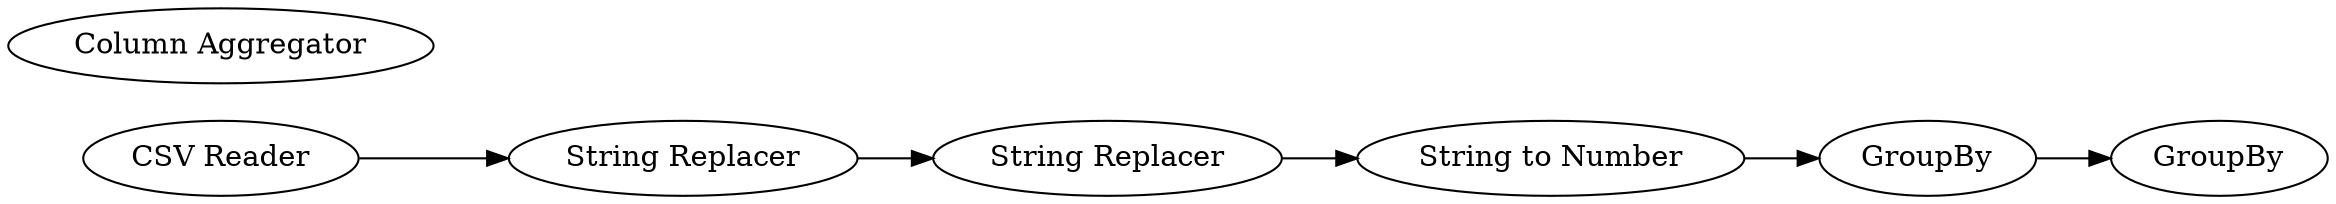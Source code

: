 digraph {
	1 [label="CSV Reader"]
	2 [label=GroupBy]
	3 [label="Column Aggregator"]
	4 [label="String to Number"]
	5 [label="String Replacer"]
	7 [label="String Replacer"]
	8 [label=GroupBy]
	1 -> 5
	2 -> 8
	4 -> 2
	5 -> 7
	7 -> 4
	rankdir=LR
}
